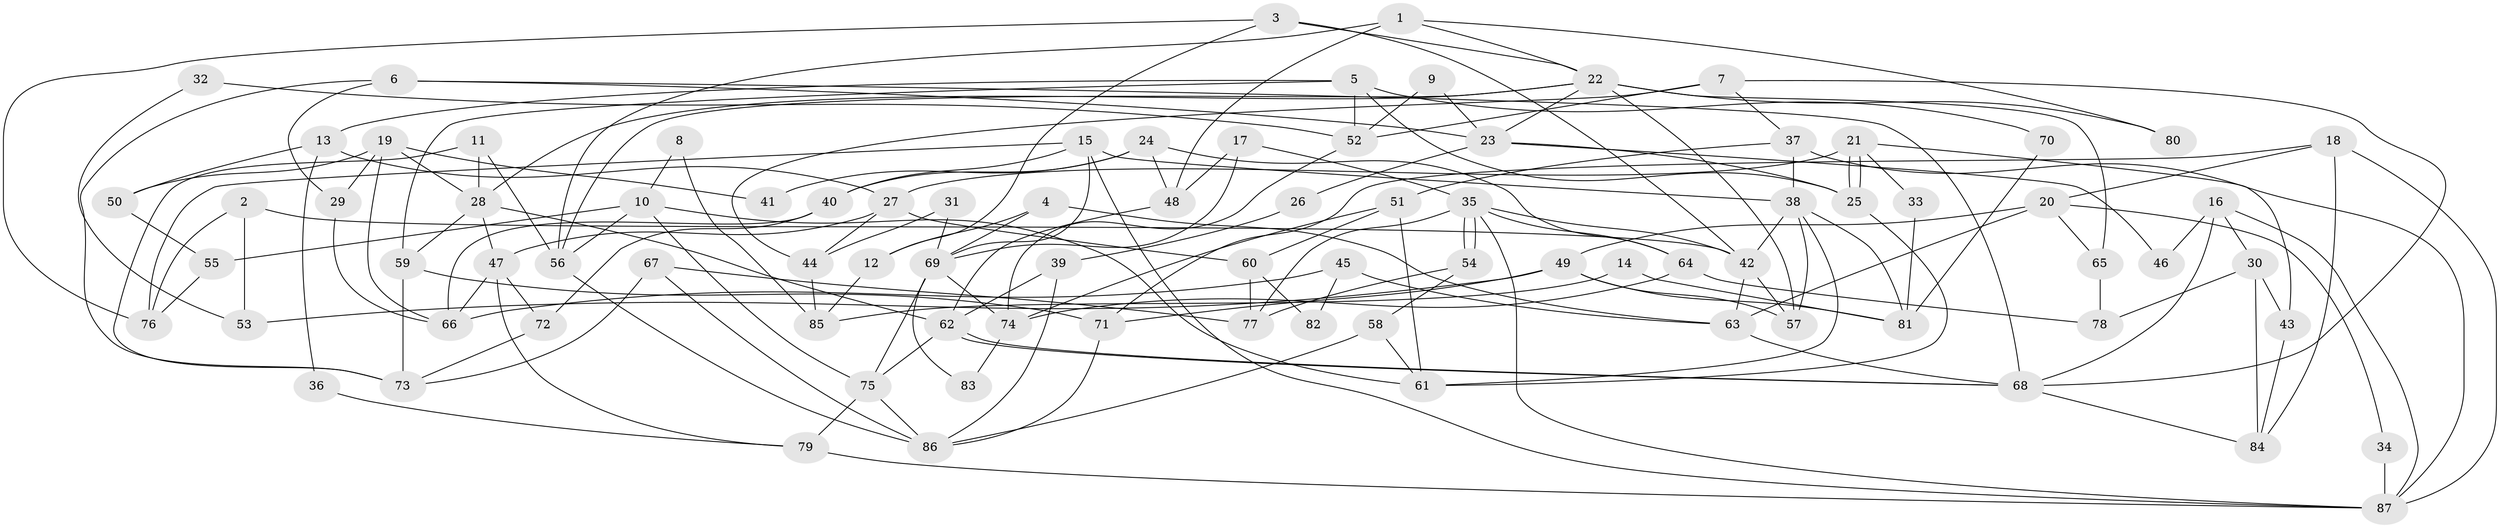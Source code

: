 // Generated by graph-tools (version 1.1) at 2025/36/03/09/25 02:36:17]
// undirected, 87 vertices, 174 edges
graph export_dot {
graph [start="1"]
  node [color=gray90,style=filled];
  1;
  2;
  3;
  4;
  5;
  6;
  7;
  8;
  9;
  10;
  11;
  12;
  13;
  14;
  15;
  16;
  17;
  18;
  19;
  20;
  21;
  22;
  23;
  24;
  25;
  26;
  27;
  28;
  29;
  30;
  31;
  32;
  33;
  34;
  35;
  36;
  37;
  38;
  39;
  40;
  41;
  42;
  43;
  44;
  45;
  46;
  47;
  48;
  49;
  50;
  51;
  52;
  53;
  54;
  55;
  56;
  57;
  58;
  59;
  60;
  61;
  62;
  63;
  64;
  65;
  66;
  67;
  68;
  69;
  70;
  71;
  72;
  73;
  74;
  75;
  76;
  77;
  78;
  79;
  80;
  81;
  82;
  83;
  84;
  85;
  86;
  87;
  1 -- 48;
  1 -- 56;
  1 -- 22;
  1 -- 80;
  2 -- 42;
  2 -- 76;
  2 -- 53;
  3 -- 22;
  3 -- 42;
  3 -- 12;
  3 -- 76;
  4 -- 63;
  4 -- 69;
  4 -- 12;
  5 -- 25;
  5 -- 52;
  5 -- 13;
  5 -- 59;
  5 -- 70;
  6 -- 68;
  6 -- 23;
  6 -- 29;
  6 -- 73;
  7 -- 37;
  7 -- 68;
  7 -- 44;
  7 -- 52;
  8 -- 85;
  8 -- 10;
  9 -- 52;
  9 -- 23;
  10 -- 56;
  10 -- 75;
  10 -- 55;
  10 -- 61;
  11 -- 28;
  11 -- 73;
  11 -- 56;
  12 -- 85;
  13 -- 50;
  13 -- 27;
  13 -- 36;
  14 -- 85;
  14 -- 81;
  15 -- 40;
  15 -- 38;
  15 -- 69;
  15 -- 76;
  15 -- 87;
  16 -- 68;
  16 -- 87;
  16 -- 30;
  16 -- 46;
  17 -- 69;
  17 -- 35;
  17 -- 48;
  18 -- 87;
  18 -- 71;
  18 -- 20;
  18 -- 84;
  19 -- 29;
  19 -- 28;
  19 -- 41;
  19 -- 50;
  19 -- 66;
  20 -- 63;
  20 -- 34;
  20 -- 49;
  20 -- 65;
  21 -- 25;
  21 -- 25;
  21 -- 27;
  21 -- 33;
  21 -- 43;
  22 -- 57;
  22 -- 23;
  22 -- 28;
  22 -- 56;
  22 -- 65;
  22 -- 80;
  23 -- 25;
  23 -- 26;
  23 -- 46;
  24 -- 64;
  24 -- 48;
  24 -- 40;
  24 -- 41;
  25 -- 61;
  26 -- 39;
  27 -- 47;
  27 -- 44;
  27 -- 60;
  28 -- 59;
  28 -- 47;
  28 -- 62;
  29 -- 66;
  30 -- 84;
  30 -- 43;
  30 -- 78;
  31 -- 44;
  31 -- 69;
  32 -- 52;
  32 -- 53;
  33 -- 81;
  34 -- 87;
  35 -- 54;
  35 -- 54;
  35 -- 87;
  35 -- 42;
  35 -- 64;
  35 -- 77;
  36 -- 79;
  37 -- 51;
  37 -- 87;
  37 -- 38;
  38 -- 57;
  38 -- 42;
  38 -- 61;
  38 -- 81;
  39 -- 86;
  39 -- 62;
  40 -- 72;
  40 -- 66;
  42 -- 57;
  42 -- 63;
  43 -- 84;
  44 -- 85;
  45 -- 63;
  45 -- 66;
  45 -- 82;
  47 -- 66;
  47 -- 72;
  47 -- 79;
  48 -- 62;
  49 -- 71;
  49 -- 53;
  49 -- 57;
  49 -- 81;
  50 -- 55;
  51 -- 61;
  51 -- 60;
  51 -- 74;
  52 -- 74;
  54 -- 58;
  54 -- 77;
  55 -- 76;
  56 -- 86;
  58 -- 61;
  58 -- 86;
  59 -- 73;
  59 -- 71;
  60 -- 77;
  60 -- 82;
  62 -- 68;
  62 -- 68;
  62 -- 75;
  63 -- 68;
  64 -- 78;
  64 -- 74;
  65 -- 78;
  67 -- 86;
  67 -- 77;
  67 -- 73;
  68 -- 84;
  69 -- 74;
  69 -- 75;
  69 -- 83;
  70 -- 81;
  71 -- 86;
  72 -- 73;
  74 -- 83;
  75 -- 79;
  75 -- 86;
  79 -- 87;
}
